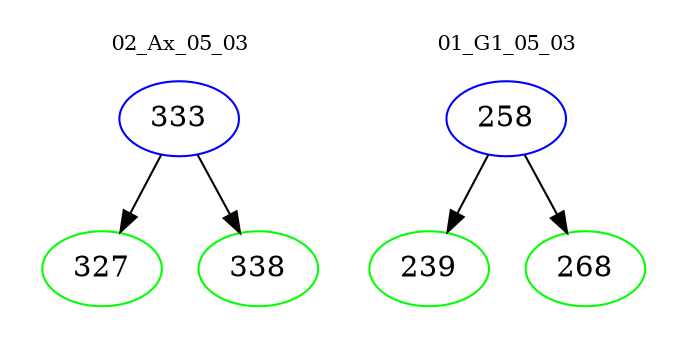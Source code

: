 digraph{
subgraph cluster_0 {
color = white
label = "02_Ax_05_03";
fontsize=10;
T0_333 [label="333", color="blue"]
T0_333 -> T0_327 [color="black"]
T0_327 [label="327", color="green"]
T0_333 -> T0_338 [color="black"]
T0_338 [label="338", color="green"]
}
subgraph cluster_1 {
color = white
label = "01_G1_05_03";
fontsize=10;
T1_258 [label="258", color="blue"]
T1_258 -> T1_239 [color="black"]
T1_239 [label="239", color="green"]
T1_258 -> T1_268 [color="black"]
T1_268 [label="268", color="green"]
}
}
